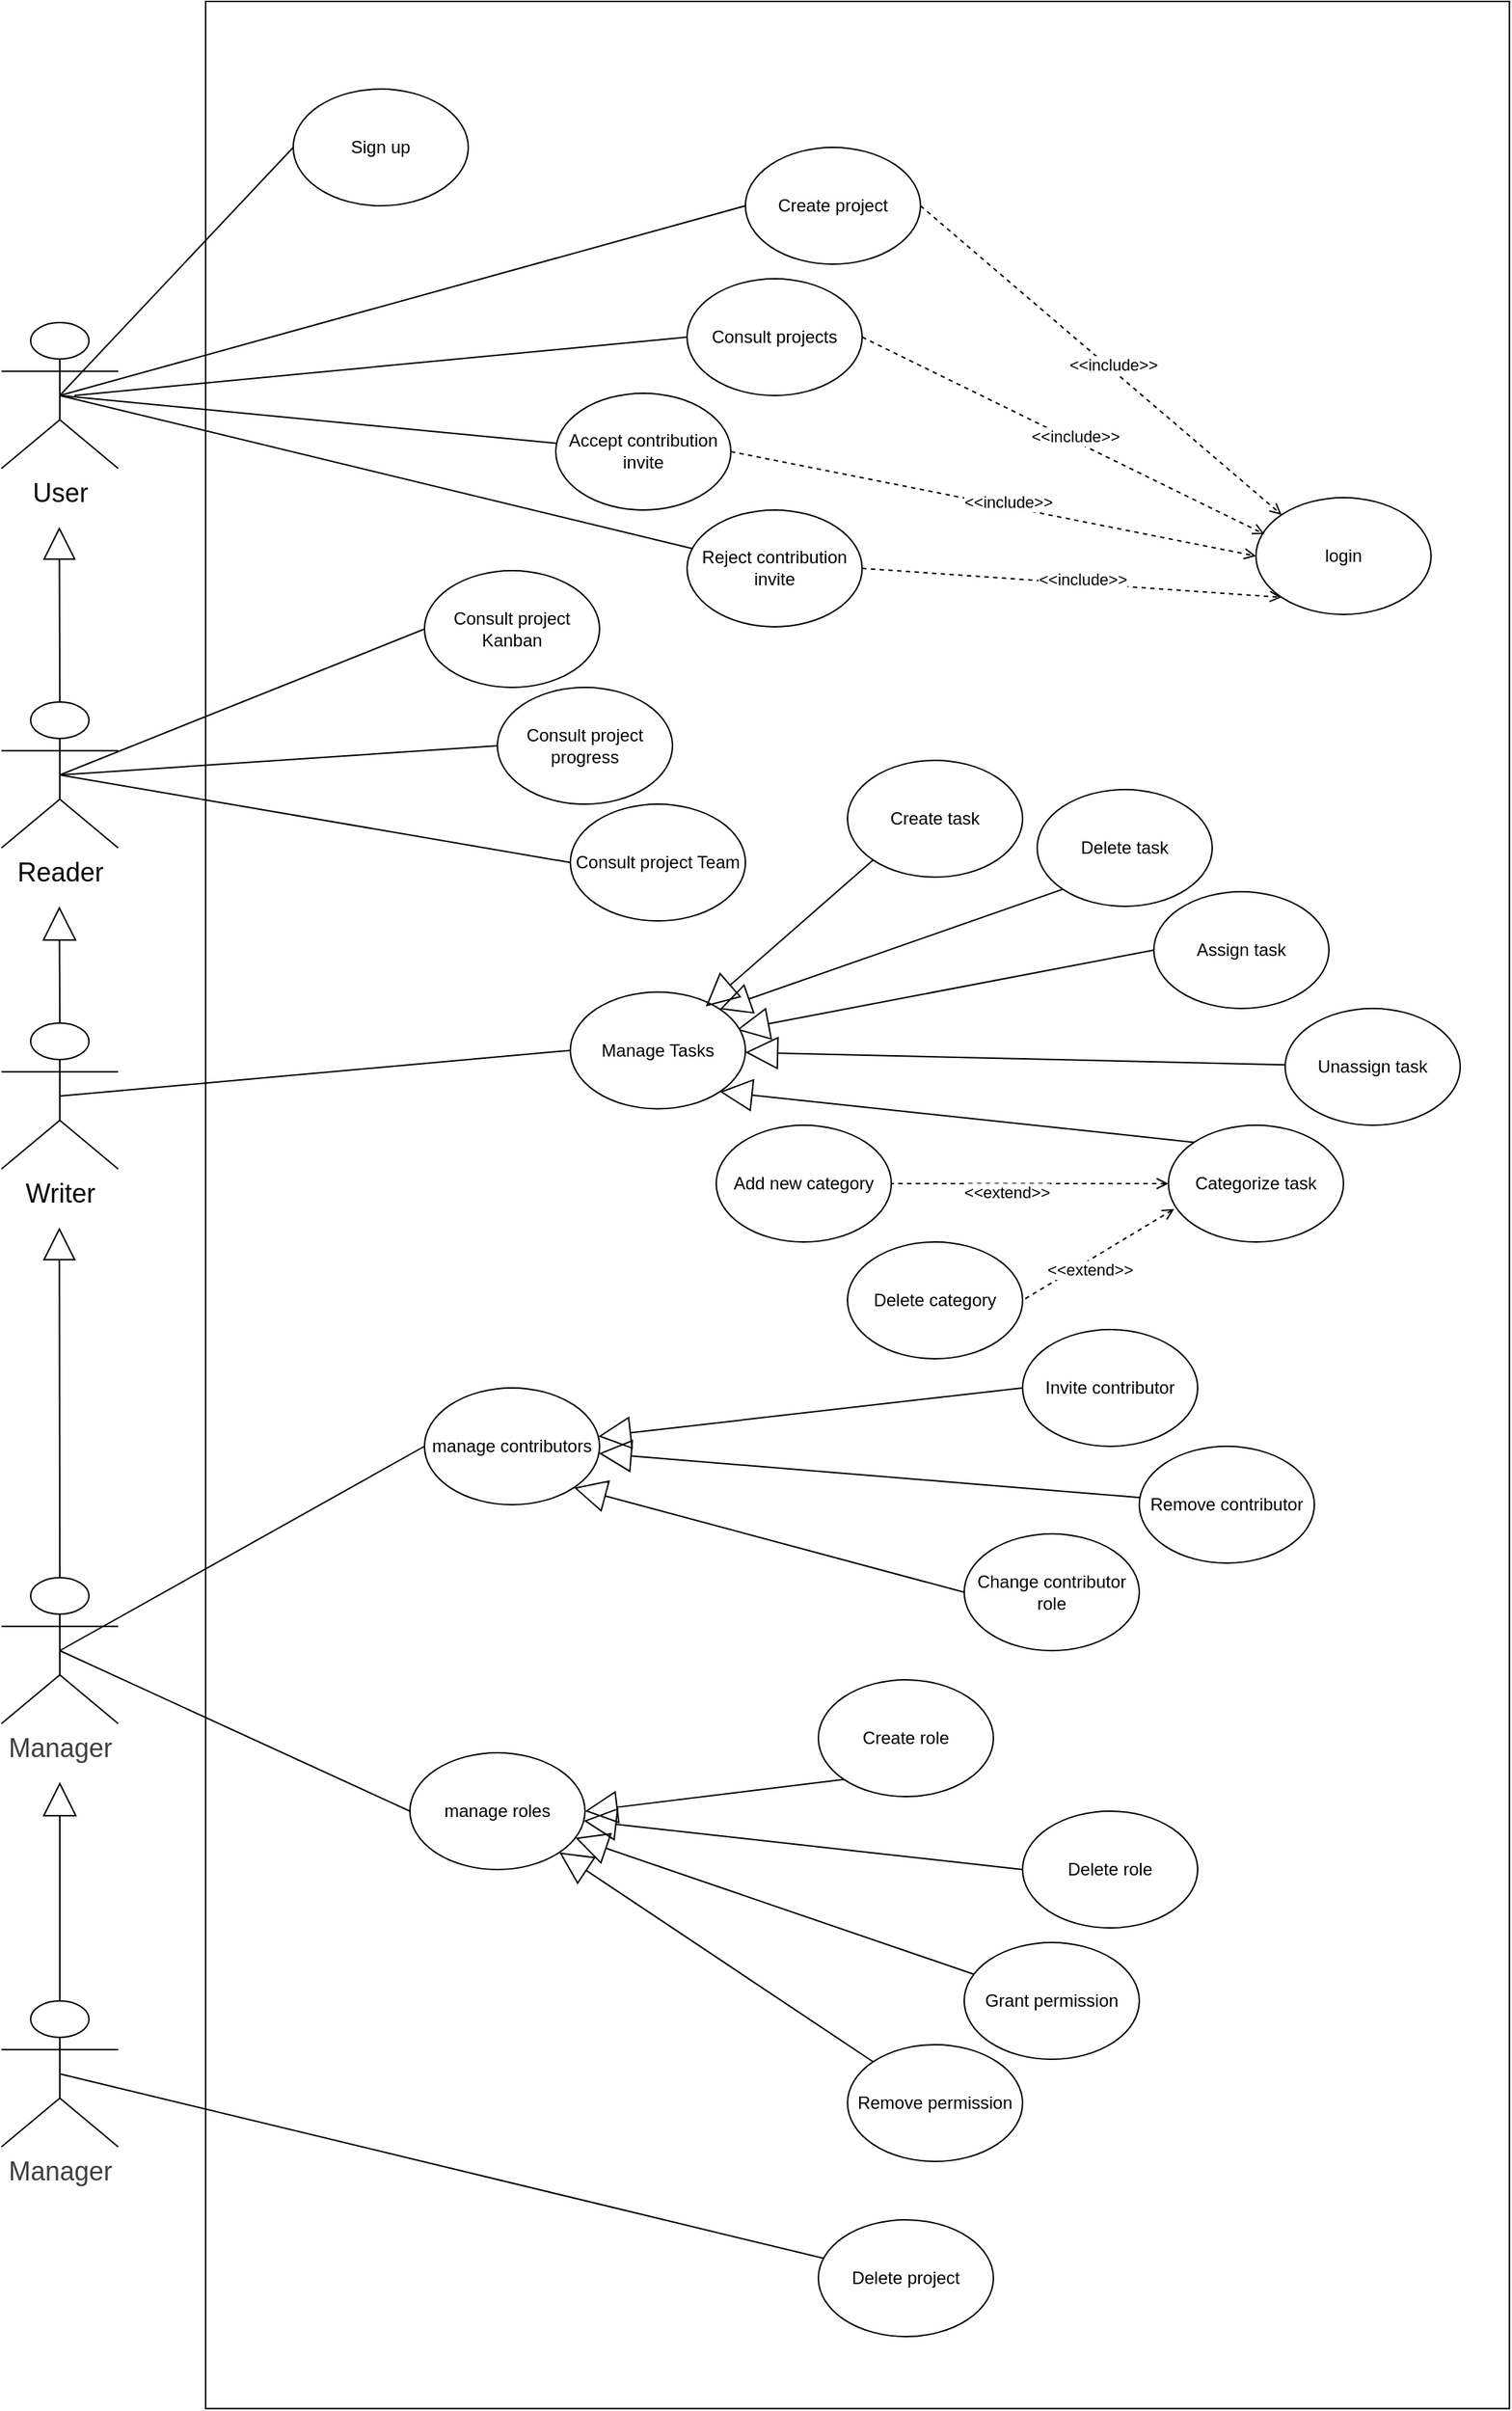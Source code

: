 <mxfile>
    <diagram id="6i4MuA3Us1LnlPZE7bNU" name="Page-1">
        <mxGraphModel dx="722" dy="353" grid="1" gridSize="10" guides="1" tooltips="1" connect="1" arrows="1" fold="1" page="1" pageScale="1" pageWidth="850" pageHeight="1100" math="0" shadow="0">
            <root>
                <mxCell id="0"/>
                <mxCell id="1" parent="0"/>
                <mxCell id="3" value="" style="rounded=0;whiteSpace=wrap;html=1;rotation=90;" vertex="1" parent="1">
                    <mxGeometry x="-197.8" y="447.78" width="1649.32" height="893.75" as="geometry"/>
                </mxCell>
                <mxCell id="4" value="login" style="ellipse;whiteSpace=wrap;html=1;" vertex="1" parent="1">
                    <mxGeometry x="900" y="410" width="120" height="80" as="geometry"/>
                </mxCell>
                <mxCell id="5" value="Sign up" style="ellipse;whiteSpace=wrap;html=1;" vertex="1" parent="1">
                    <mxGeometry x="240" y="130" width="120" height="80" as="geometry"/>
                </mxCell>
                <mxCell id="59" style="edgeStyle=none;html=1;exitX=1;exitY=0.5;exitDx=0;exitDy=0;entryX=0;entryY=0;entryDx=0;entryDy=0;dashed=1;endArrow=open;endFill=0;" edge="1" parent="1" source="6" target="4">
                    <mxGeometry relative="1" as="geometry"/>
                </mxCell>
                <mxCell id="60" value="&amp;lt;&amp;lt;include&amp;gt;&amp;gt;" style="edgeLabel;html=1;align=center;verticalAlign=middle;resizable=0;points=[];" vertex="1" connectable="0" parent="59">
                    <mxGeometry x="0.048" y="3" relative="1" as="geometry">
                        <mxPoint as="offset"/>
                    </mxGeometry>
                </mxCell>
                <mxCell id="6" value="Create project" style="ellipse;whiteSpace=wrap;html=1;" vertex="1" parent="1">
                    <mxGeometry x="550" y="170" width="120" height="80" as="geometry"/>
                </mxCell>
                <mxCell id="7" value="Consult projects" style="ellipse;whiteSpace=wrap;html=1;" vertex="1" parent="1">
                    <mxGeometry x="510" y="260" width="120" height="80" as="geometry"/>
                </mxCell>
                <mxCell id="34" style="edgeStyle=none;html=1;entryX=0;entryY=0.5;entryDx=0;entryDy=0;endArrow=none;endFill=0;" edge="1" parent="1" target="5">
                    <mxGeometry relative="1" as="geometry">
                        <mxPoint x="80" y="340" as="sourcePoint"/>
                    </mxGeometry>
                </mxCell>
                <mxCell id="9" value="&lt;font style=&quot;font-size: 18px;&quot;&gt;User&lt;/font&gt;" style="shape=umlActor;verticalLabelPosition=bottom;verticalAlign=top;html=1;outlineConnect=0;" vertex="1" parent="1">
                    <mxGeometry x="40" y="290" width="80" height="100" as="geometry"/>
                </mxCell>
                <mxCell id="37" style="edgeStyle=none;html=1;exitX=0.5;exitY=0.5;exitDx=0;exitDy=0;exitPerimeter=0;entryX=0;entryY=0.5;entryDx=0;entryDy=0;endArrow=none;endFill=0;" edge="1" parent="1" source="11" target="13">
                    <mxGeometry relative="1" as="geometry"/>
                </mxCell>
                <mxCell id="63" style="edgeStyle=none;html=1;exitX=0.5;exitY=0;exitDx=0;exitDy=0;exitPerimeter=0;endArrow=block;endFill=0;endSize=20;" edge="1" parent="1" source="11">
                    <mxGeometry relative="1" as="geometry">
                        <mxPoint x="79.667" y="430" as="targetPoint"/>
                    </mxGeometry>
                </mxCell>
                <mxCell id="11" value="&lt;font style=&quot;font-size: 18px;&quot;&gt;Reader&lt;/font&gt;" style="shape=umlActor;verticalLabelPosition=bottom;verticalAlign=top;html=1;outlineConnect=0;" vertex="1" parent="1">
                    <mxGeometry x="40" y="550" width="80" height="100" as="geometry"/>
                </mxCell>
                <mxCell id="13" value="Consult project Kanban" style="ellipse;whiteSpace=wrap;html=1;" vertex="1" parent="1">
                    <mxGeometry x="330" y="460" width="120" height="80" as="geometry"/>
                </mxCell>
                <mxCell id="14" value="Consult project progress" style="ellipse;whiteSpace=wrap;html=1;" vertex="1" parent="1">
                    <mxGeometry x="380" y="540" width="120" height="80" as="geometry"/>
                </mxCell>
                <mxCell id="15" value="Consult project Team" style="ellipse;whiteSpace=wrap;html=1;" vertex="1" parent="1">
                    <mxGeometry x="430" y="620" width="120" height="80" as="geometry"/>
                </mxCell>
                <mxCell id="40" style="edgeStyle=none;html=1;exitX=0.5;exitY=0.5;exitDx=0;exitDy=0;exitPerimeter=0;entryX=0;entryY=0.5;entryDx=0;entryDy=0;endArrow=none;endFill=0;" edge="1" parent="1" source="16" target="17">
                    <mxGeometry relative="1" as="geometry"/>
                </mxCell>
                <mxCell id="64" style="edgeStyle=none;html=1;exitX=0.5;exitY=0;exitDx=0;exitDy=0;exitPerimeter=0;endArrow=block;endFill=0;endSize=21;" edge="1" parent="1" source="16">
                    <mxGeometry relative="1" as="geometry">
                        <mxPoint x="79.667" y="690" as="targetPoint"/>
                    </mxGeometry>
                </mxCell>
                <mxCell id="16" value="&lt;font style=&quot;font-size: 18px;&quot;&gt;Writer&lt;/font&gt;" style="shape=umlActor;verticalLabelPosition=bottom;verticalAlign=top;html=1;outlineConnect=0;" vertex="1" parent="1">
                    <mxGeometry x="40" y="770" width="80" height="100" as="geometry"/>
                </mxCell>
                <mxCell id="41" style="edgeStyle=none;html=1;exitX=0.95;exitY=0.324;exitDx=0;exitDy=0;entryX=0;entryY=0.5;entryDx=0;entryDy=0;endArrow=none;endFill=0;exitPerimeter=0;startArrow=block;startFill=0;startSize=20;" edge="1" parent="1" source="17" target="19">
                    <mxGeometry relative="1" as="geometry"/>
                </mxCell>
                <mxCell id="50" style="edgeStyle=none;html=1;exitX=1;exitY=0;exitDx=0;exitDy=0;entryX=0;entryY=1;entryDx=0;entryDy=0;endArrow=none;endFill=0;startArrow=block;startFill=0;endSize=19;startSize=19;" edge="1" parent="1" source="17" target="48">
                    <mxGeometry relative="1" as="geometry"/>
                </mxCell>
                <mxCell id="17" value="Manage Tasks" style="ellipse;whiteSpace=wrap;html=1;" vertex="1" parent="1">
                    <mxGeometry x="430" y="748.75" width="120" height="80" as="geometry"/>
                </mxCell>
                <mxCell id="18" value="Delete category" style="ellipse;whiteSpace=wrap;html=1;" vertex="1" parent="1">
                    <mxGeometry x="620" y="920" width="120" height="80" as="geometry"/>
                </mxCell>
                <mxCell id="19" value="Assign task" style="ellipse;whiteSpace=wrap;html=1;" vertex="1" parent="1">
                    <mxGeometry x="830" y="680" width="120" height="80" as="geometry"/>
                </mxCell>
                <mxCell id="20" value="Unassign task" style="ellipse;whiteSpace=wrap;html=1;" vertex="1" parent="1">
                    <mxGeometry x="920" y="760" width="120" height="80" as="geometry"/>
                </mxCell>
                <mxCell id="66" style="edgeStyle=none;html=1;exitX=0;exitY=0.5;exitDx=0;exitDy=0;entryX=1;entryY=0.5;entryDx=0;entryDy=0;endArrow=none;endFill=0;dashed=1;startArrow=open;startFill=0;" edge="1" parent="1" source="21" target="22">
                    <mxGeometry relative="1" as="geometry"/>
                </mxCell>
                <mxCell id="67" value="&amp;lt;&amp;lt;extend&amp;gt;&amp;gt;" style="edgeLabel;html=1;align=center;verticalAlign=middle;resizable=0;points=[];" vertex="1" connectable="0" parent="66">
                    <mxGeometry x="0.165" y="6" relative="1" as="geometry">
                        <mxPoint x="-1" as="offset"/>
                    </mxGeometry>
                </mxCell>
                <mxCell id="21" value="Categorize task" style="ellipse;whiteSpace=wrap;html=1;" vertex="1" parent="1">
                    <mxGeometry x="840" y="840" width="120" height="80" as="geometry"/>
                </mxCell>
                <mxCell id="22" value="Add new category" style="ellipse;whiteSpace=wrap;html=1;" vertex="1" parent="1">
                    <mxGeometry x="530" y="840" width="120" height="80" as="geometry"/>
                </mxCell>
                <mxCell id="46" style="edgeStyle=none;html=1;exitX=0.5;exitY=0.5;exitDx=0;exitDy=0;exitPerimeter=0;entryX=0;entryY=0.5;entryDx=0;entryDy=0;endArrow=none;endFill=0;" edge="1" parent="1" source="23" target="25">
                    <mxGeometry relative="1" as="geometry"/>
                </mxCell>
                <mxCell id="65" style="edgeStyle=none;html=1;exitX=0.5;exitY=0;exitDx=0;exitDy=0;exitPerimeter=0;endArrow=block;endFill=0;endSize=20;" edge="1" parent="1" source="23">
                    <mxGeometry relative="1" as="geometry">
                        <mxPoint x="79.667" y="910" as="targetPoint"/>
                    </mxGeometry>
                </mxCell>
                <mxCell id="23" value="&lt;span style=&quot;color: rgb(63, 63, 63); font-size: 18px;&quot;&gt;Manager&lt;/span&gt;" style="shape=umlActor;verticalLabelPosition=bottom;verticalAlign=top;html=1;outlineConnect=0;" vertex="1" parent="1">
                    <mxGeometry x="40" y="1150" width="80" height="100" as="geometry"/>
                </mxCell>
                <mxCell id="52" style="edgeStyle=none;html=1;exitX=1;exitY=1;exitDx=0;exitDy=0;entryX=0;entryY=0.5;entryDx=0;entryDy=0;endArrow=none;endFill=0;startSize=20;startArrow=block;startFill=0;" edge="1" parent="1" source="25" target="28">
                    <mxGeometry relative="1" as="geometry"/>
                </mxCell>
                <mxCell id="53" style="edgeStyle=none;html=1;endArrow=none;endFill=0;startSize=20;startArrow=block;startFill=0;" edge="1" parent="1" source="25" target="27">
                    <mxGeometry relative="1" as="geometry"/>
                </mxCell>
                <mxCell id="25" value="manage contributors" style="ellipse;whiteSpace=wrap;html=1;" vertex="1" parent="1">
                    <mxGeometry x="330" y="1020" width="120" height="80" as="geometry"/>
                </mxCell>
                <mxCell id="26" value="Invite contributor" style="ellipse;whiteSpace=wrap;html=1;" vertex="1" parent="1">
                    <mxGeometry x="740" y="980" width="120" height="80" as="geometry"/>
                </mxCell>
                <mxCell id="27" value="Remove contributor" style="ellipse;whiteSpace=wrap;html=1;" vertex="1" parent="1">
                    <mxGeometry x="820" y="1060" width="120" height="80" as="geometry"/>
                </mxCell>
                <mxCell id="28" value="Change contributor role" style="ellipse;whiteSpace=wrap;html=1;" vertex="1" parent="1">
                    <mxGeometry x="700" y="1120" width="120" height="80" as="geometry"/>
                </mxCell>
                <mxCell id="55" style="edgeStyle=none;html=1;exitX=1;exitY=0.5;exitDx=0;exitDy=0;entryX=0;entryY=1;entryDx=0;entryDy=0;endArrow=none;endFill=0;startArrow=block;startFill=0;startSize=20;" edge="1" parent="1" source="29" target="30">
                    <mxGeometry relative="1" as="geometry"/>
                </mxCell>
                <mxCell id="29" value="manage roles" style="ellipse;whiteSpace=wrap;html=1;" vertex="1" parent="1">
                    <mxGeometry x="320" y="1270" width="120" height="80" as="geometry"/>
                </mxCell>
                <mxCell id="30" value="Create role" style="ellipse;whiteSpace=wrap;html=1;" vertex="1" parent="1">
                    <mxGeometry x="600" y="1220" width="120" height="80" as="geometry"/>
                </mxCell>
                <mxCell id="31" value="Delete role" style="ellipse;whiteSpace=wrap;html=1;" vertex="1" parent="1">
                    <mxGeometry x="740" y="1310" width="120" height="80" as="geometry"/>
                </mxCell>
                <mxCell id="32" value="Grant permission" style="ellipse;whiteSpace=wrap;html=1;" vertex="1" parent="1">
                    <mxGeometry x="700" y="1400" width="120" height="80" as="geometry"/>
                </mxCell>
                <mxCell id="33" value="Remove permission" style="ellipse;whiteSpace=wrap;html=1;" vertex="1" parent="1">
                    <mxGeometry x="620" y="1470" width="120" height="80" as="geometry"/>
                </mxCell>
                <mxCell id="35" style="edgeStyle=none;html=1;entryX=0;entryY=0.5;entryDx=0;entryDy=0;endArrow=none;endFill=0;exitX=0.5;exitY=0.5;exitDx=0;exitDy=0;exitPerimeter=0;" edge="1" parent="1" source="9" target="6">
                    <mxGeometry relative="1" as="geometry">
                        <mxPoint x="130" y="328" as="sourcePoint"/>
                        <mxPoint x="270" y="250" as="targetPoint"/>
                    </mxGeometry>
                </mxCell>
                <mxCell id="36" style="edgeStyle=none;html=1;entryX=0;entryY=0.5;entryDx=0;entryDy=0;endArrow=none;endFill=0;" edge="1" parent="1" target="7">
                    <mxGeometry relative="1" as="geometry">
                        <mxPoint x="90" y="340" as="sourcePoint"/>
                        <mxPoint x="420" y="310" as="targetPoint"/>
                    </mxGeometry>
                </mxCell>
                <mxCell id="38" style="edgeStyle=none;html=1;exitX=0.5;exitY=0.5;exitDx=0;exitDy=0;exitPerimeter=0;entryX=0;entryY=0.5;entryDx=0;entryDy=0;endArrow=none;endFill=0;" edge="1" parent="1" source="11" target="14">
                    <mxGeometry relative="1" as="geometry">
                        <mxPoint x="90" y="610" as="sourcePoint"/>
                        <mxPoint x="340" y="510" as="targetPoint"/>
                    </mxGeometry>
                </mxCell>
                <mxCell id="39" style="edgeStyle=none;html=1;exitX=0.5;exitY=0.5;exitDx=0;exitDy=0;exitPerimeter=0;entryX=0;entryY=0.5;entryDx=0;entryDy=0;endArrow=none;endFill=0;" edge="1" parent="1" source="11" target="15">
                    <mxGeometry relative="1" as="geometry">
                        <mxPoint x="100" y="620" as="sourcePoint"/>
                        <mxPoint x="390" y="590" as="targetPoint"/>
                    </mxGeometry>
                </mxCell>
                <mxCell id="42" style="edgeStyle=none;html=1;endArrow=none;endFill=0;startArrow=block;startFill=0;startSize=20;" edge="1" parent="1" source="17" target="20">
                    <mxGeometry relative="1" as="geometry">
                        <mxPoint x="560" y="799" as="sourcePoint"/>
                        <mxPoint x="840" y="730" as="targetPoint"/>
                    </mxGeometry>
                </mxCell>
                <mxCell id="43" style="edgeStyle=none;html=1;exitX=1;exitY=1;exitDx=0;exitDy=0;endArrow=none;endFill=0;entryX=0;entryY=0;entryDx=0;entryDy=0;startArrow=block;startFill=0;startSize=20;" edge="1" parent="1" source="17" target="21">
                    <mxGeometry relative="1" as="geometry">
                        <mxPoint x="570" y="809" as="sourcePoint"/>
                        <mxPoint x="930" y="810" as="targetPoint"/>
                    </mxGeometry>
                </mxCell>
                <mxCell id="47" style="edgeStyle=none;html=1;exitX=0.5;exitY=0.5;exitDx=0;exitDy=0;exitPerimeter=0;entryX=0;entryY=0.5;entryDx=0;entryDy=0;endArrow=none;endFill=0;" edge="1" parent="1" source="23" target="29">
                    <mxGeometry relative="1" as="geometry">
                        <mxPoint x="90" y="1210" as="sourcePoint"/>
                        <mxPoint x="340" y="1070" as="targetPoint"/>
                    </mxGeometry>
                </mxCell>
                <mxCell id="48" value="Delete task" style="ellipse;whiteSpace=wrap;html=1;" vertex="1" parent="1">
                    <mxGeometry x="750" y="610" width="120" height="80" as="geometry"/>
                </mxCell>
                <mxCell id="49" value="Create task" style="ellipse;whiteSpace=wrap;html=1;" vertex="1" parent="1">
                    <mxGeometry x="620" y="590" width="120" height="80" as="geometry"/>
                </mxCell>
                <mxCell id="51" style="edgeStyle=none;html=1;entryX=0;entryY=1;entryDx=0;entryDy=0;endArrow=none;endFill=0;exitX=0.774;exitY=0.123;exitDx=0;exitDy=0;exitPerimeter=0;startArrow=block;startFill=0;endSize=12;startSize=20;" edge="1" parent="1" source="17" target="49">
                    <mxGeometry relative="1" as="geometry">
                        <mxPoint x="510" y="770" as="sourcePoint"/>
                        <mxPoint x="778" y="688" as="targetPoint"/>
                    </mxGeometry>
                </mxCell>
                <mxCell id="54" style="edgeStyle=none;html=1;endArrow=none;endFill=0;entryX=0;entryY=0.5;entryDx=0;entryDy=0;startSize=20;startArrow=block;startFill=0;" edge="1" parent="1" source="25" target="26">
                    <mxGeometry relative="1" as="geometry">
                        <mxPoint x="460" y="1074" as="sourcePoint"/>
                        <mxPoint x="830" y="1105" as="targetPoint"/>
                    </mxGeometry>
                </mxCell>
                <mxCell id="56" style="edgeStyle=none;html=1;entryX=0;entryY=0.5;entryDx=0;entryDy=0;endArrow=none;endFill=0;startSize=20;startArrow=block;startFill=0;" edge="1" parent="1" source="29" target="31">
                    <mxGeometry relative="1" as="geometry">
                        <mxPoint x="460" y="1430" as="sourcePoint"/>
                        <mxPoint x="588" y="1358" as="targetPoint"/>
                    </mxGeometry>
                </mxCell>
                <mxCell id="57" style="edgeStyle=none;html=1;endArrow=none;endFill=0;startSize=20;startArrow=block;startFill=0;" edge="1" parent="1" source="29" target="32">
                    <mxGeometry relative="1" as="geometry">
                        <mxPoint x="430" y="1340" as="sourcePoint"/>
                        <mxPoint x="680" y="1430" as="targetPoint"/>
                    </mxGeometry>
                </mxCell>
                <mxCell id="58" style="edgeStyle=none;html=1;exitX=1;exitY=1;exitDx=0;exitDy=0;endArrow=none;endFill=0;startSize=20;startArrow=block;startFill=0;" edge="1" parent="1" source="29" target="33">
                    <mxGeometry relative="1" as="geometry">
                        <mxPoint x="480" y="1450" as="sourcePoint"/>
                        <mxPoint x="601" y="1507" as="targetPoint"/>
                    </mxGeometry>
                </mxCell>
                <mxCell id="61" style="edgeStyle=none;html=1;exitX=1;exitY=0.5;exitDx=0;exitDy=0;entryX=0.049;entryY=0.313;entryDx=0;entryDy=0;dashed=1;endArrow=open;endFill=0;entryPerimeter=0;" edge="1" parent="1" source="7" target="4">
                    <mxGeometry relative="1" as="geometry">
                        <mxPoint x="540" y="310" as="sourcePoint"/>
                        <mxPoint x="818" y="482" as="targetPoint"/>
                    </mxGeometry>
                </mxCell>
                <mxCell id="62" value="&amp;lt;&amp;lt;include&amp;gt;&amp;gt;" style="edgeLabel;html=1;align=center;verticalAlign=middle;resizable=0;points=[];" vertex="1" connectable="0" parent="61">
                    <mxGeometry x="0.048" y="3" relative="1" as="geometry">
                        <mxPoint as="offset"/>
                    </mxGeometry>
                </mxCell>
                <mxCell id="68" style="edgeStyle=none;html=1;exitX=0.033;exitY=0.717;exitDx=0;exitDy=0;entryX=1;entryY=0.5;entryDx=0;entryDy=0;endArrow=none;endFill=0;dashed=1;startArrow=open;startFill=0;exitPerimeter=0;" edge="1" parent="1" source="21" target="18">
                    <mxGeometry relative="1" as="geometry">
                        <mxPoint x="850" y="890" as="sourcePoint"/>
                        <mxPoint x="660" y="890" as="targetPoint"/>
                    </mxGeometry>
                </mxCell>
                <mxCell id="69" value="&amp;lt;&amp;lt;extend&amp;gt;&amp;gt;" style="edgeLabel;html=1;align=center;verticalAlign=middle;resizable=0;points=[];" vertex="1" connectable="0" parent="68">
                    <mxGeometry x="0.165" y="6" relative="1" as="geometry">
                        <mxPoint x="-1" as="offset"/>
                    </mxGeometry>
                </mxCell>
                <mxCell id="71" value="Accept contribution invite" style="ellipse;whiteSpace=wrap;html=1;" vertex="1" parent="1">
                    <mxGeometry x="420" y="338.44" width="120" height="80" as="geometry"/>
                </mxCell>
                <mxCell id="72" value="Reject contribution invite" style="ellipse;whiteSpace=wrap;html=1;" vertex="1" parent="1">
                    <mxGeometry x="510" y="418.44" width="120" height="80" as="geometry"/>
                </mxCell>
                <mxCell id="73" style="edgeStyle=none;html=1;exitX=1;exitY=0.5;exitDx=0;exitDy=0;dashed=1;endArrow=open;endFill=0;entryX=0;entryY=0.5;entryDx=0;entryDy=0;" edge="1" parent="1" source="71" target="4">
                    <mxGeometry relative="1" as="geometry">
                        <mxPoint x="640" y="310" as="sourcePoint"/>
                        <mxPoint x="790" y="490" as="targetPoint"/>
                    </mxGeometry>
                </mxCell>
                <mxCell id="74" value="&amp;lt;&amp;lt;include&amp;gt;&amp;gt;" style="edgeLabel;html=1;align=center;verticalAlign=middle;resizable=0;points=[];" vertex="1" connectable="0" parent="73">
                    <mxGeometry x="0.048" y="3" relative="1" as="geometry">
                        <mxPoint as="offset"/>
                    </mxGeometry>
                </mxCell>
                <mxCell id="75" style="edgeStyle=none;html=1;exitX=1;exitY=0.5;exitDx=0;exitDy=0;dashed=1;endArrow=open;endFill=0;entryX=0;entryY=1;entryDx=0;entryDy=0;" edge="1" parent="1" source="72" target="4">
                    <mxGeometry relative="1" as="geometry">
                        <mxPoint x="550" y="388" as="sourcePoint"/>
                        <mxPoint x="790" y="500" as="targetPoint"/>
                    </mxGeometry>
                </mxCell>
                <mxCell id="76" value="&amp;lt;&amp;lt;include&amp;gt;&amp;gt;" style="edgeLabel;html=1;align=center;verticalAlign=middle;resizable=0;points=[];" vertex="1" connectable="0" parent="75">
                    <mxGeometry x="0.048" y="3" relative="1" as="geometry">
                        <mxPoint as="offset"/>
                    </mxGeometry>
                </mxCell>
                <mxCell id="77" style="edgeStyle=none;html=1;endArrow=none;endFill=0;exitX=0.5;exitY=0.5;exitDx=0;exitDy=0;exitPerimeter=0;" edge="1" parent="1" source="9" target="71">
                    <mxGeometry relative="1" as="geometry">
                        <mxPoint x="150" y="348" as="sourcePoint"/>
                        <mxPoint x="520" y="310" as="targetPoint"/>
                    </mxGeometry>
                </mxCell>
                <mxCell id="78" style="edgeStyle=none;html=1;endArrow=none;endFill=0;exitX=0.5;exitY=0.5;exitDx=0;exitDy=0;exitPerimeter=0;" edge="1" parent="1" source="9" target="72">
                    <mxGeometry relative="1" as="geometry">
                        <mxPoint x="160" y="358" as="sourcePoint"/>
                        <mxPoint x="431" y="383" as="targetPoint"/>
                    </mxGeometry>
                </mxCell>
                <mxCell id="81" style="edgeStyle=none;html=1;exitX=0.5;exitY=0.5;exitDx=0;exitDy=0;exitPerimeter=0;endArrow=none;endFill=0;" edge="1" parent="1" source="79" target="80">
                    <mxGeometry relative="1" as="geometry"/>
                </mxCell>
                <mxCell id="82" style="edgeStyle=none;html=1;endArrow=block;endFill=0;strokeWidth=1;endSize=21;" edge="1" parent="1" source="79">
                    <mxGeometry relative="1" as="geometry">
                        <mxPoint x="80" y="1290" as="targetPoint"/>
                    </mxGeometry>
                </mxCell>
                <mxCell id="79" value="&lt;span style=&quot;color: rgb(63, 63, 63); font-size: 18px;&quot;&gt;Manager&lt;/span&gt;" style="shape=umlActor;verticalLabelPosition=bottom;verticalAlign=top;html=1;outlineConnect=0;" vertex="1" parent="1">
                    <mxGeometry x="40" y="1440" width="80" height="100" as="geometry"/>
                </mxCell>
                <mxCell id="80" value="Delete project" style="ellipse;whiteSpace=wrap;html=1;" vertex="1" parent="1">
                    <mxGeometry x="600" y="1590" width="120" height="80" as="geometry"/>
                </mxCell>
            </root>
        </mxGraphModel>
    </diagram>
</mxfile>